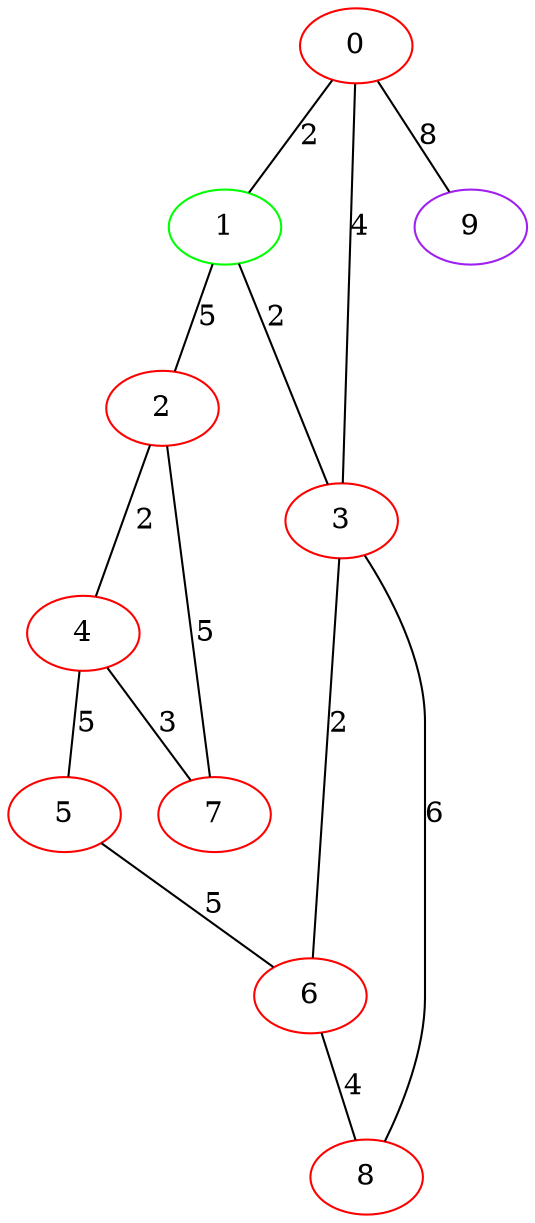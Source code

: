graph "" {
0 [color=red, weight=1];
1 [color=green, weight=2];
2 [color=red, weight=1];
3 [color=red, weight=1];
4 [color=red, weight=1];
5 [color=red, weight=1];
6 [color=red, weight=1];
7 [color=red, weight=1];
8 [color=red, weight=1];
9 [color=purple, weight=4];
0 -- 1  [key=0, label=2];
0 -- 3  [key=0, label=4];
0 -- 9  [key=0, label=8];
1 -- 2  [key=0, label=5];
1 -- 3  [key=0, label=2];
2 -- 4  [key=0, label=2];
2 -- 7  [key=0, label=5];
3 -- 6  [key=0, label=2];
3 -- 8  [key=0, label=6];
4 -- 5  [key=0, label=5];
4 -- 7  [key=0, label=3];
5 -- 6  [key=0, label=5];
6 -- 8  [key=0, label=4];
}
